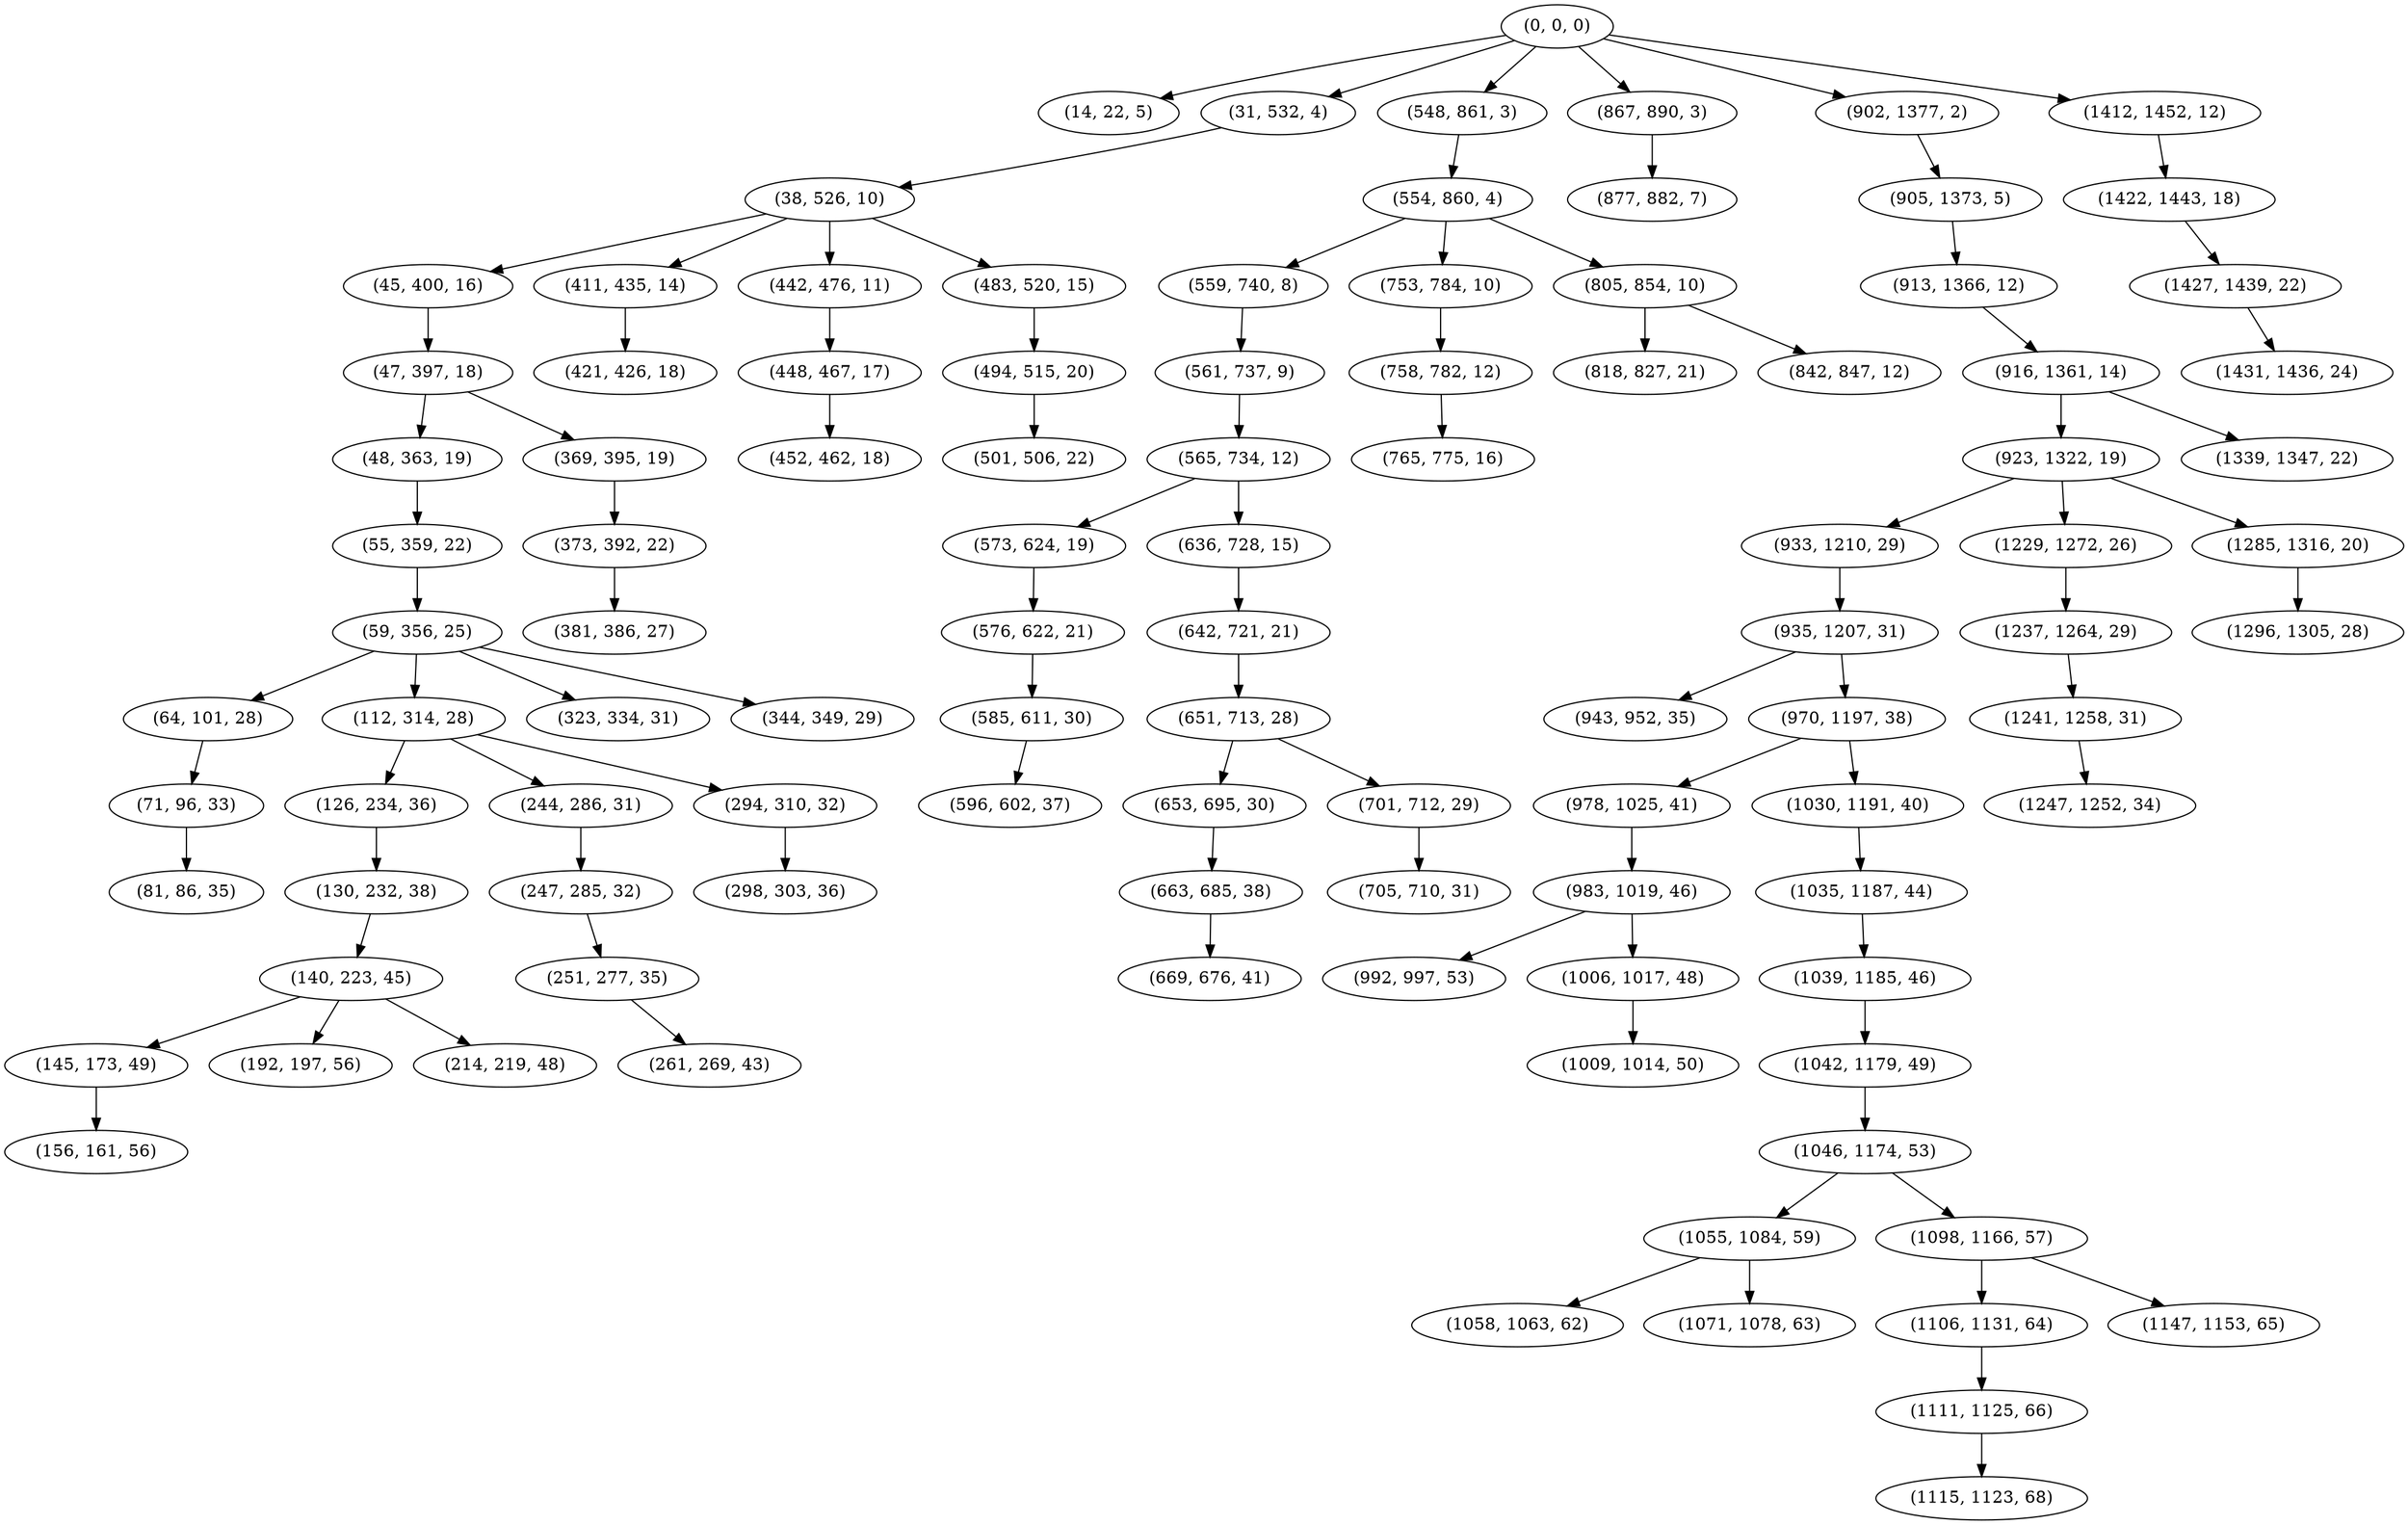 digraph tree {
    "(0, 0, 0)";
    "(14, 22, 5)";
    "(31, 532, 4)";
    "(38, 526, 10)";
    "(45, 400, 16)";
    "(47, 397, 18)";
    "(48, 363, 19)";
    "(55, 359, 22)";
    "(59, 356, 25)";
    "(64, 101, 28)";
    "(71, 96, 33)";
    "(81, 86, 35)";
    "(112, 314, 28)";
    "(126, 234, 36)";
    "(130, 232, 38)";
    "(140, 223, 45)";
    "(145, 173, 49)";
    "(156, 161, 56)";
    "(192, 197, 56)";
    "(214, 219, 48)";
    "(244, 286, 31)";
    "(247, 285, 32)";
    "(251, 277, 35)";
    "(261, 269, 43)";
    "(294, 310, 32)";
    "(298, 303, 36)";
    "(323, 334, 31)";
    "(344, 349, 29)";
    "(369, 395, 19)";
    "(373, 392, 22)";
    "(381, 386, 27)";
    "(411, 435, 14)";
    "(421, 426, 18)";
    "(442, 476, 11)";
    "(448, 467, 17)";
    "(452, 462, 18)";
    "(483, 520, 15)";
    "(494, 515, 20)";
    "(501, 506, 22)";
    "(548, 861, 3)";
    "(554, 860, 4)";
    "(559, 740, 8)";
    "(561, 737, 9)";
    "(565, 734, 12)";
    "(573, 624, 19)";
    "(576, 622, 21)";
    "(585, 611, 30)";
    "(596, 602, 37)";
    "(636, 728, 15)";
    "(642, 721, 21)";
    "(651, 713, 28)";
    "(653, 695, 30)";
    "(663, 685, 38)";
    "(669, 676, 41)";
    "(701, 712, 29)";
    "(705, 710, 31)";
    "(753, 784, 10)";
    "(758, 782, 12)";
    "(765, 775, 16)";
    "(805, 854, 10)";
    "(818, 827, 21)";
    "(842, 847, 12)";
    "(867, 890, 3)";
    "(877, 882, 7)";
    "(902, 1377, 2)";
    "(905, 1373, 5)";
    "(913, 1366, 12)";
    "(916, 1361, 14)";
    "(923, 1322, 19)";
    "(933, 1210, 29)";
    "(935, 1207, 31)";
    "(943, 952, 35)";
    "(970, 1197, 38)";
    "(978, 1025, 41)";
    "(983, 1019, 46)";
    "(992, 997, 53)";
    "(1006, 1017, 48)";
    "(1009, 1014, 50)";
    "(1030, 1191, 40)";
    "(1035, 1187, 44)";
    "(1039, 1185, 46)";
    "(1042, 1179, 49)";
    "(1046, 1174, 53)";
    "(1055, 1084, 59)";
    "(1058, 1063, 62)";
    "(1071, 1078, 63)";
    "(1098, 1166, 57)";
    "(1106, 1131, 64)";
    "(1111, 1125, 66)";
    "(1115, 1123, 68)";
    "(1147, 1153, 65)";
    "(1229, 1272, 26)";
    "(1237, 1264, 29)";
    "(1241, 1258, 31)";
    "(1247, 1252, 34)";
    "(1285, 1316, 20)";
    "(1296, 1305, 28)";
    "(1339, 1347, 22)";
    "(1412, 1452, 12)";
    "(1422, 1443, 18)";
    "(1427, 1439, 22)";
    "(1431, 1436, 24)";
    "(0, 0, 0)" -> "(14, 22, 5)";
    "(0, 0, 0)" -> "(31, 532, 4)";
    "(0, 0, 0)" -> "(548, 861, 3)";
    "(0, 0, 0)" -> "(867, 890, 3)";
    "(0, 0, 0)" -> "(902, 1377, 2)";
    "(0, 0, 0)" -> "(1412, 1452, 12)";
    "(31, 532, 4)" -> "(38, 526, 10)";
    "(38, 526, 10)" -> "(45, 400, 16)";
    "(38, 526, 10)" -> "(411, 435, 14)";
    "(38, 526, 10)" -> "(442, 476, 11)";
    "(38, 526, 10)" -> "(483, 520, 15)";
    "(45, 400, 16)" -> "(47, 397, 18)";
    "(47, 397, 18)" -> "(48, 363, 19)";
    "(47, 397, 18)" -> "(369, 395, 19)";
    "(48, 363, 19)" -> "(55, 359, 22)";
    "(55, 359, 22)" -> "(59, 356, 25)";
    "(59, 356, 25)" -> "(64, 101, 28)";
    "(59, 356, 25)" -> "(112, 314, 28)";
    "(59, 356, 25)" -> "(323, 334, 31)";
    "(59, 356, 25)" -> "(344, 349, 29)";
    "(64, 101, 28)" -> "(71, 96, 33)";
    "(71, 96, 33)" -> "(81, 86, 35)";
    "(112, 314, 28)" -> "(126, 234, 36)";
    "(112, 314, 28)" -> "(244, 286, 31)";
    "(112, 314, 28)" -> "(294, 310, 32)";
    "(126, 234, 36)" -> "(130, 232, 38)";
    "(130, 232, 38)" -> "(140, 223, 45)";
    "(140, 223, 45)" -> "(145, 173, 49)";
    "(140, 223, 45)" -> "(192, 197, 56)";
    "(140, 223, 45)" -> "(214, 219, 48)";
    "(145, 173, 49)" -> "(156, 161, 56)";
    "(244, 286, 31)" -> "(247, 285, 32)";
    "(247, 285, 32)" -> "(251, 277, 35)";
    "(251, 277, 35)" -> "(261, 269, 43)";
    "(294, 310, 32)" -> "(298, 303, 36)";
    "(369, 395, 19)" -> "(373, 392, 22)";
    "(373, 392, 22)" -> "(381, 386, 27)";
    "(411, 435, 14)" -> "(421, 426, 18)";
    "(442, 476, 11)" -> "(448, 467, 17)";
    "(448, 467, 17)" -> "(452, 462, 18)";
    "(483, 520, 15)" -> "(494, 515, 20)";
    "(494, 515, 20)" -> "(501, 506, 22)";
    "(548, 861, 3)" -> "(554, 860, 4)";
    "(554, 860, 4)" -> "(559, 740, 8)";
    "(554, 860, 4)" -> "(753, 784, 10)";
    "(554, 860, 4)" -> "(805, 854, 10)";
    "(559, 740, 8)" -> "(561, 737, 9)";
    "(561, 737, 9)" -> "(565, 734, 12)";
    "(565, 734, 12)" -> "(573, 624, 19)";
    "(565, 734, 12)" -> "(636, 728, 15)";
    "(573, 624, 19)" -> "(576, 622, 21)";
    "(576, 622, 21)" -> "(585, 611, 30)";
    "(585, 611, 30)" -> "(596, 602, 37)";
    "(636, 728, 15)" -> "(642, 721, 21)";
    "(642, 721, 21)" -> "(651, 713, 28)";
    "(651, 713, 28)" -> "(653, 695, 30)";
    "(651, 713, 28)" -> "(701, 712, 29)";
    "(653, 695, 30)" -> "(663, 685, 38)";
    "(663, 685, 38)" -> "(669, 676, 41)";
    "(701, 712, 29)" -> "(705, 710, 31)";
    "(753, 784, 10)" -> "(758, 782, 12)";
    "(758, 782, 12)" -> "(765, 775, 16)";
    "(805, 854, 10)" -> "(818, 827, 21)";
    "(805, 854, 10)" -> "(842, 847, 12)";
    "(867, 890, 3)" -> "(877, 882, 7)";
    "(902, 1377, 2)" -> "(905, 1373, 5)";
    "(905, 1373, 5)" -> "(913, 1366, 12)";
    "(913, 1366, 12)" -> "(916, 1361, 14)";
    "(916, 1361, 14)" -> "(923, 1322, 19)";
    "(916, 1361, 14)" -> "(1339, 1347, 22)";
    "(923, 1322, 19)" -> "(933, 1210, 29)";
    "(923, 1322, 19)" -> "(1229, 1272, 26)";
    "(923, 1322, 19)" -> "(1285, 1316, 20)";
    "(933, 1210, 29)" -> "(935, 1207, 31)";
    "(935, 1207, 31)" -> "(943, 952, 35)";
    "(935, 1207, 31)" -> "(970, 1197, 38)";
    "(970, 1197, 38)" -> "(978, 1025, 41)";
    "(970, 1197, 38)" -> "(1030, 1191, 40)";
    "(978, 1025, 41)" -> "(983, 1019, 46)";
    "(983, 1019, 46)" -> "(992, 997, 53)";
    "(983, 1019, 46)" -> "(1006, 1017, 48)";
    "(1006, 1017, 48)" -> "(1009, 1014, 50)";
    "(1030, 1191, 40)" -> "(1035, 1187, 44)";
    "(1035, 1187, 44)" -> "(1039, 1185, 46)";
    "(1039, 1185, 46)" -> "(1042, 1179, 49)";
    "(1042, 1179, 49)" -> "(1046, 1174, 53)";
    "(1046, 1174, 53)" -> "(1055, 1084, 59)";
    "(1046, 1174, 53)" -> "(1098, 1166, 57)";
    "(1055, 1084, 59)" -> "(1058, 1063, 62)";
    "(1055, 1084, 59)" -> "(1071, 1078, 63)";
    "(1098, 1166, 57)" -> "(1106, 1131, 64)";
    "(1098, 1166, 57)" -> "(1147, 1153, 65)";
    "(1106, 1131, 64)" -> "(1111, 1125, 66)";
    "(1111, 1125, 66)" -> "(1115, 1123, 68)";
    "(1229, 1272, 26)" -> "(1237, 1264, 29)";
    "(1237, 1264, 29)" -> "(1241, 1258, 31)";
    "(1241, 1258, 31)" -> "(1247, 1252, 34)";
    "(1285, 1316, 20)" -> "(1296, 1305, 28)";
    "(1412, 1452, 12)" -> "(1422, 1443, 18)";
    "(1422, 1443, 18)" -> "(1427, 1439, 22)";
    "(1427, 1439, 22)" -> "(1431, 1436, 24)";
}
